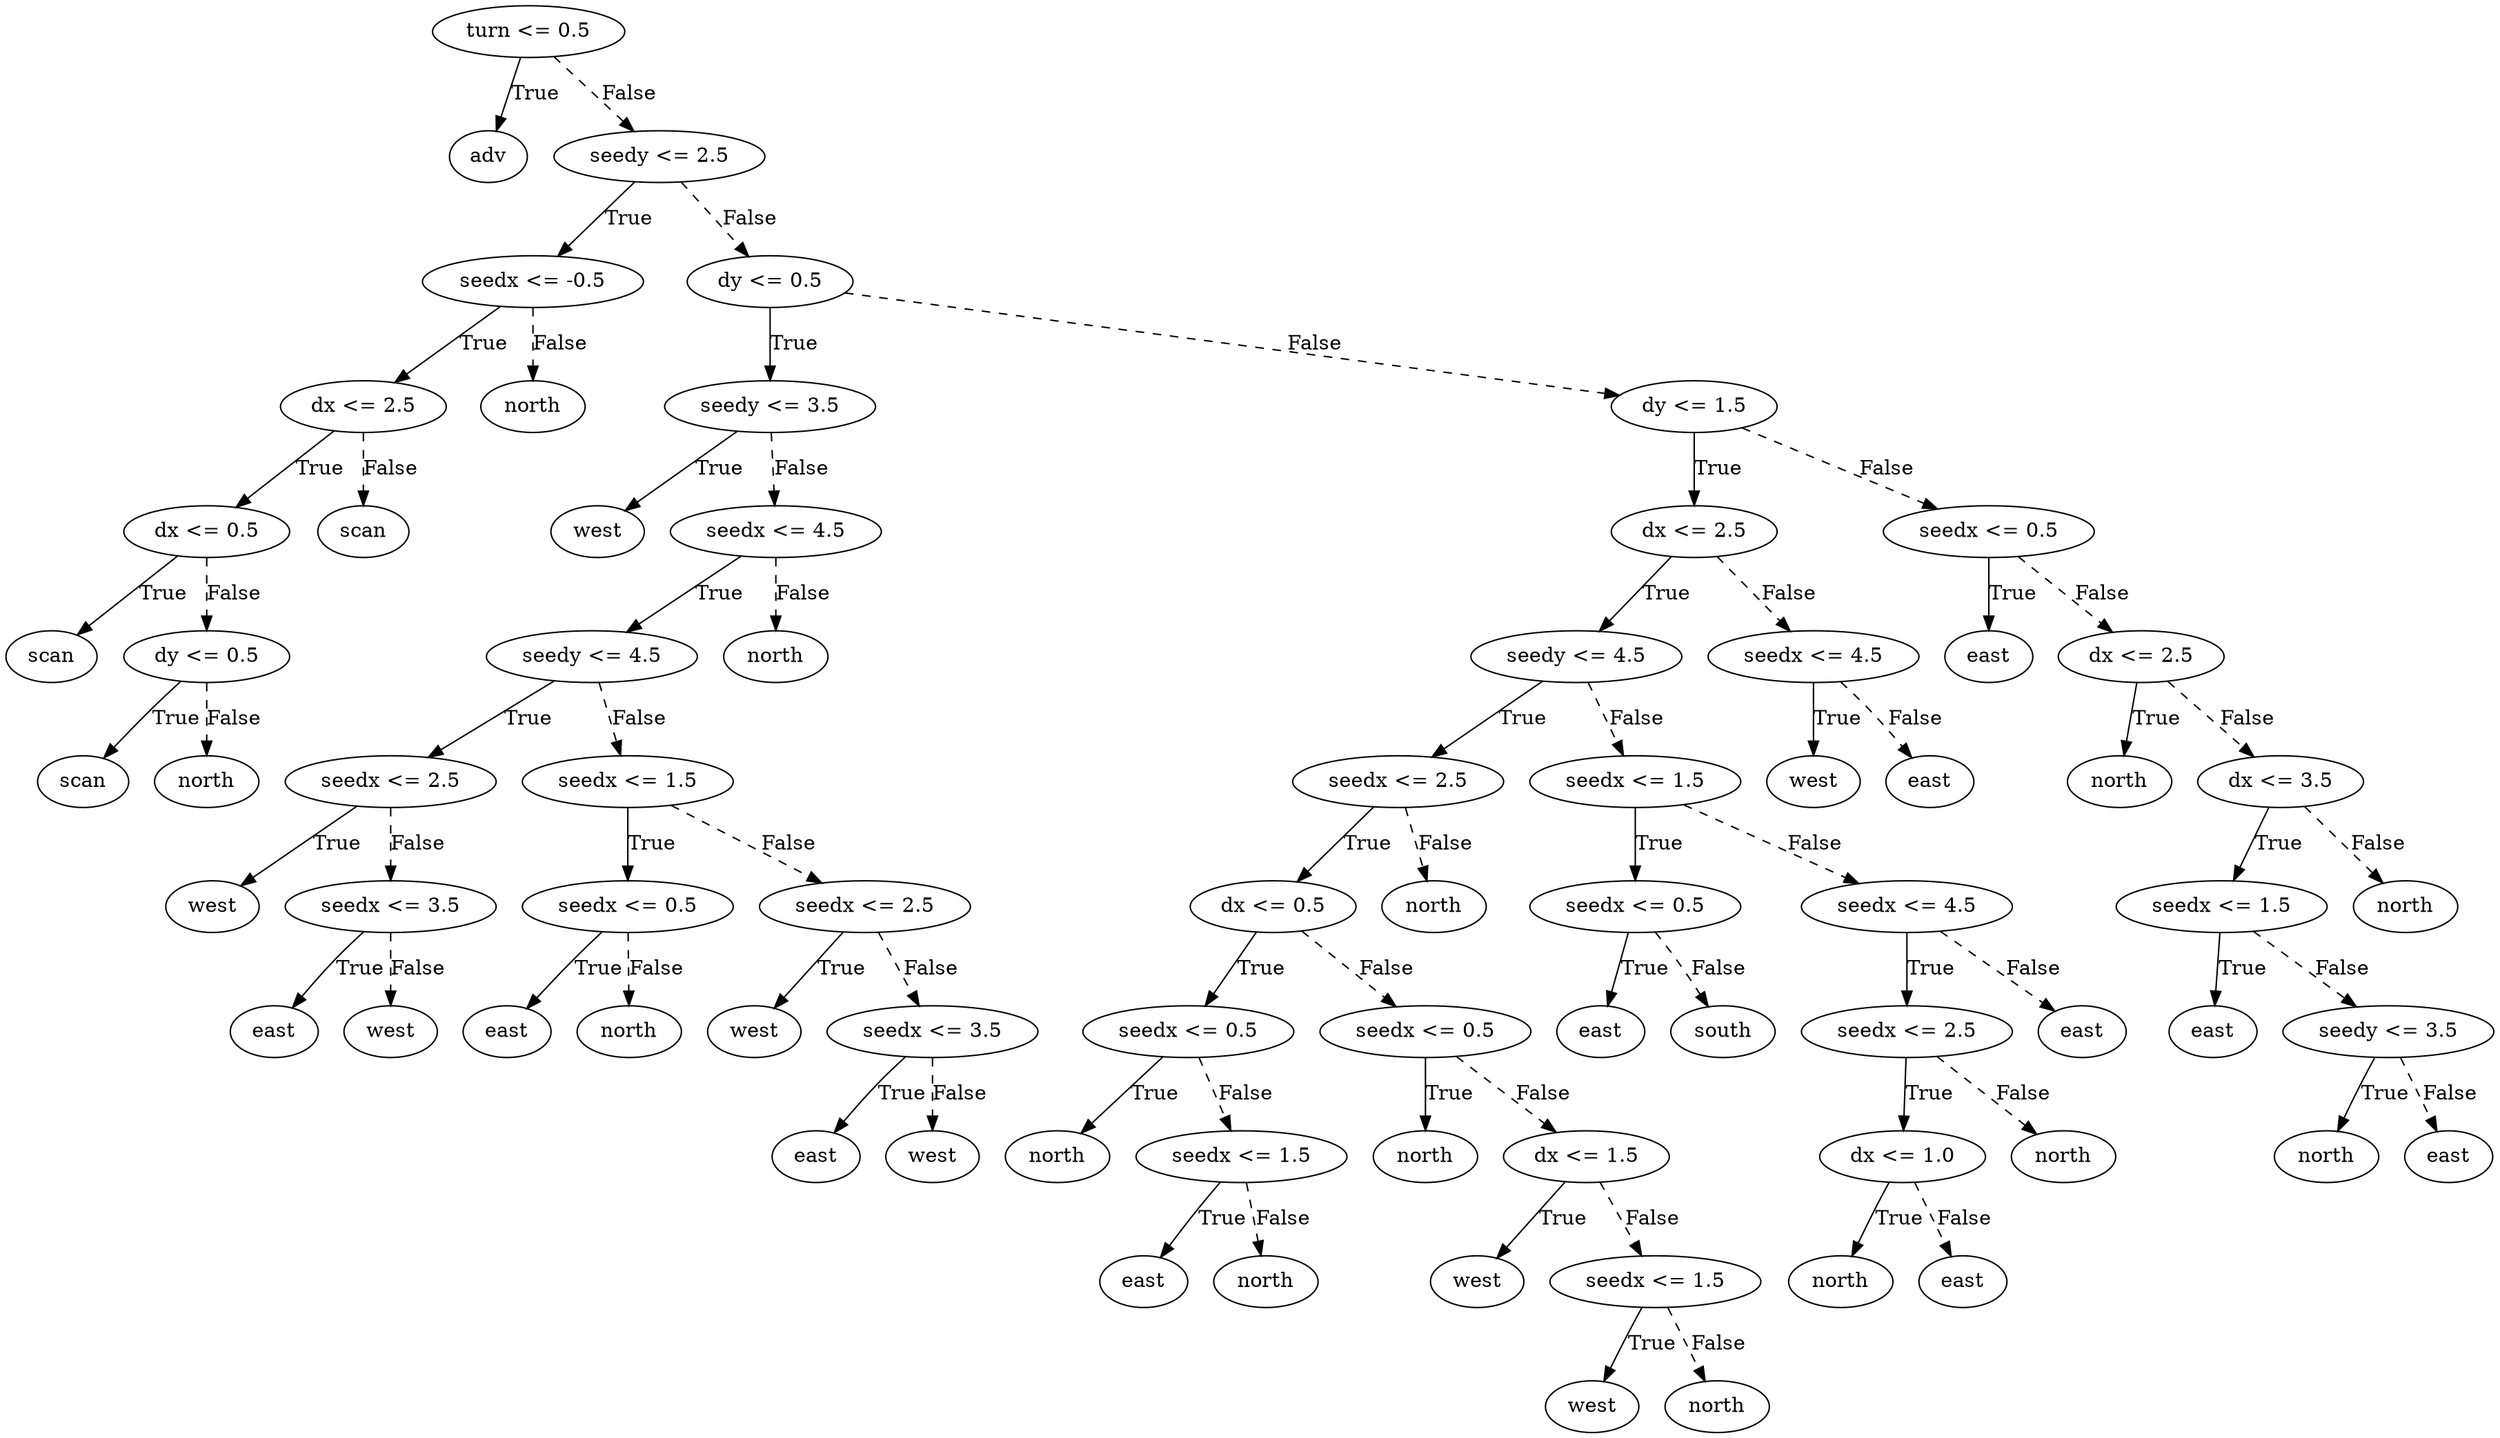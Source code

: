 digraph {
0 [label="turn <= 0.5"];
1 [label="adv"];
0 -> 1 [label="True"];
2 [label="seedy <= 2.5"];
3 [label="seedx <= -0.5"];
4 [label="dx <= 2.5"];
5 [label="dx <= 0.5"];
6 [label="scan"];
5 -> 6 [label="True"];
7 [label="dy <= 0.5"];
8 [label="scan"];
7 -> 8 [label="True"];
9 [label="north"];
7 -> 9 [style="dashed", label="False"];
5 -> 7 [style="dashed", label="False"];
4 -> 5 [label="True"];
10 [label="scan"];
4 -> 10 [style="dashed", label="False"];
3 -> 4 [label="True"];
11 [label="north"];
3 -> 11 [style="dashed", label="False"];
2 -> 3 [label="True"];
12 [label="dy <= 0.5"];
13 [label="seedy <= 3.5"];
14 [label="west"];
13 -> 14 [label="True"];
15 [label="seedx <= 4.5"];
16 [label="seedy <= 4.5"];
17 [label="seedx <= 2.5"];
18 [label="west"];
17 -> 18 [label="True"];
19 [label="seedx <= 3.5"];
20 [label="east"];
19 -> 20 [label="True"];
21 [label="west"];
19 -> 21 [style="dashed", label="False"];
17 -> 19 [style="dashed", label="False"];
16 -> 17 [label="True"];
22 [label="seedx <= 1.5"];
23 [label="seedx <= 0.5"];
24 [label="east"];
23 -> 24 [label="True"];
25 [label="north"];
23 -> 25 [style="dashed", label="False"];
22 -> 23 [label="True"];
26 [label="seedx <= 2.5"];
27 [label="west"];
26 -> 27 [label="True"];
28 [label="seedx <= 3.5"];
29 [label="east"];
28 -> 29 [label="True"];
30 [label="west"];
28 -> 30 [style="dashed", label="False"];
26 -> 28 [style="dashed", label="False"];
22 -> 26 [style="dashed", label="False"];
16 -> 22 [style="dashed", label="False"];
15 -> 16 [label="True"];
31 [label="north"];
15 -> 31 [style="dashed", label="False"];
13 -> 15 [style="dashed", label="False"];
12 -> 13 [label="True"];
32 [label="dy <= 1.5"];
33 [label="dx <= 2.5"];
34 [label="seedy <= 4.5"];
35 [label="seedx <= 2.5"];
36 [label="dx <= 0.5"];
37 [label="seedx <= 0.5"];
38 [label="north"];
37 -> 38 [label="True"];
39 [label="seedx <= 1.5"];
40 [label="east"];
39 -> 40 [label="True"];
41 [label="north"];
39 -> 41 [style="dashed", label="False"];
37 -> 39 [style="dashed", label="False"];
36 -> 37 [label="True"];
42 [label="seedx <= 0.5"];
43 [label="north"];
42 -> 43 [label="True"];
44 [label="dx <= 1.5"];
45 [label="west"];
44 -> 45 [label="True"];
46 [label="seedx <= 1.5"];
47 [label="west"];
46 -> 47 [label="True"];
48 [label="north"];
46 -> 48 [style="dashed", label="False"];
44 -> 46 [style="dashed", label="False"];
42 -> 44 [style="dashed", label="False"];
36 -> 42 [style="dashed", label="False"];
35 -> 36 [label="True"];
49 [label="north"];
35 -> 49 [style="dashed", label="False"];
34 -> 35 [label="True"];
50 [label="seedx <= 1.5"];
51 [label="seedx <= 0.5"];
52 [label="east"];
51 -> 52 [label="True"];
53 [label="south"];
51 -> 53 [style="dashed", label="False"];
50 -> 51 [label="True"];
54 [label="seedx <= 4.5"];
55 [label="seedx <= 2.5"];
56 [label="dx <= 1.0"];
57 [label="north"];
56 -> 57 [label="True"];
58 [label="east"];
56 -> 58 [style="dashed", label="False"];
55 -> 56 [label="True"];
59 [label="north"];
55 -> 59 [style="dashed", label="False"];
54 -> 55 [label="True"];
60 [label="east"];
54 -> 60 [style="dashed", label="False"];
50 -> 54 [style="dashed", label="False"];
34 -> 50 [style="dashed", label="False"];
33 -> 34 [label="True"];
61 [label="seedx <= 4.5"];
62 [label="west"];
61 -> 62 [label="True"];
63 [label="east"];
61 -> 63 [style="dashed", label="False"];
33 -> 61 [style="dashed", label="False"];
32 -> 33 [label="True"];
64 [label="seedx <= 0.5"];
65 [label="east"];
64 -> 65 [label="True"];
66 [label="dx <= 2.5"];
67 [label="north"];
66 -> 67 [label="True"];
68 [label="dx <= 3.5"];
69 [label="seedx <= 1.5"];
70 [label="east"];
69 -> 70 [label="True"];
71 [label="seedy <= 3.5"];
72 [label="north"];
71 -> 72 [label="True"];
73 [label="east"];
71 -> 73 [style="dashed", label="False"];
69 -> 71 [style="dashed", label="False"];
68 -> 69 [label="True"];
74 [label="north"];
68 -> 74 [style="dashed", label="False"];
66 -> 68 [style="dashed", label="False"];
64 -> 66 [style="dashed", label="False"];
32 -> 64 [style="dashed", label="False"];
12 -> 32 [style="dashed", label="False"];
2 -> 12 [style="dashed", label="False"];
0 -> 2 [style="dashed", label="False"];

}